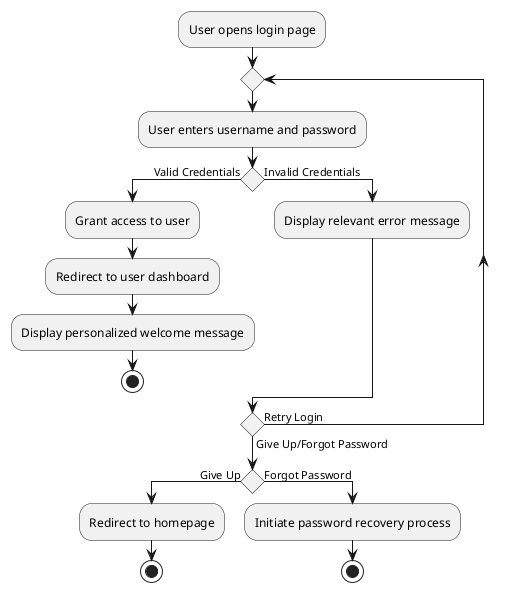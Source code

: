 @startuml US-03a - Login
:User opens login page;
repeat
    :User enters username and password;
    if () then (Valid Credentials)
        :Grant access to user;
        :Redirect to user dashboard;
        :Display personalized welcome message;
        stop
    else (Invalid Credentials)
        :Display relevant error message;
    endif
repeat while () is (Retry Login) not (Give Up/Forgot Password)
if () then (Give Up)
    :Redirect to homepage;
    stop
else (Forgot Password)
    :Initiate password recovery process;
    stop
endif
@enduml